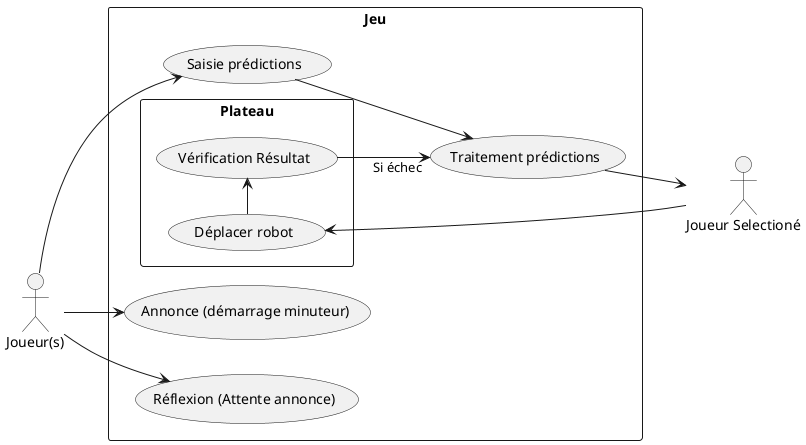 @startuml usecase_diagram

left to right direction
actor "Joueur(s)" as player
actor "Joueur Selectioné" as selected_player
rectangle Jeu {
  usecase "Réflexion (Attente annonce)" as UC1
  usecase "Annonce (démarrage minuteur)" as UC2
  usecase "Saisie prédictions" as UC3
  usecase "Traitement prédictions" as UC3_1

  rectangle Plateau {
    usecase "Déplacer robot" as UC4
    usecase "Vérification Résultat" as UC5
  }
}

player --> UC1
player --> UC2
player --> UC3

UC3 --> UC3_1
UC3_1 --> selected_player

selected_player -left-> UC4
UC4 -left-> UC5

UC5 --> "Si échec" UC3_1


@enduml
